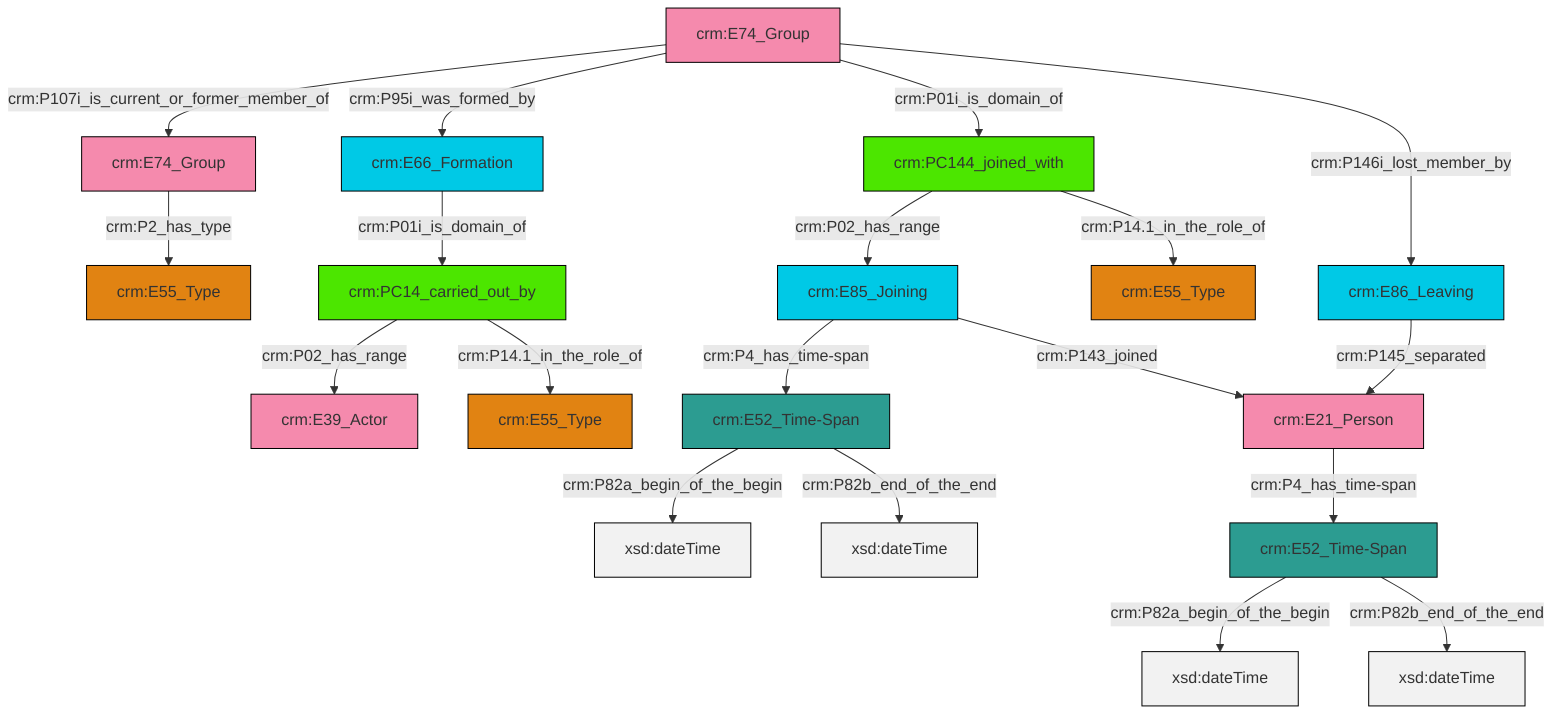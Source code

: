 graph TD
classDef Literal fill:#f2f2f2,stroke:#000000;
classDef CRM_Entity fill:#FFFFFF,stroke:#000000;
classDef Temporal_Entity fill:#00C9E6, stroke:#000000;
classDef Type fill:#E18312, stroke:#000000;
classDef Time-Span fill:#2C9C91, stroke:#000000;
classDef Appellation fill:#FFEB7F, stroke:#000000;
classDef Place fill:#008836, stroke:#000000;
classDef Persistent_Item fill:#B266B2, stroke:#000000;
classDef Conceptual_Object fill:#FFD700, stroke:#000000;
classDef Physical_Thing fill:#D2B48C, stroke:#000000;
classDef Actor fill:#f58aad, stroke:#000000;
classDef PC_Classes fill:#4ce600, stroke:#000000;
classDef Multi fill:#cccccc,stroke:#000000;

0["crm:E74_Group"]:::Actor -->|crm:P107i_is_current_or_former_member_of| 1["crm:E74_Group"]:::Actor
6["crm:E52_Time-Span"]:::Time-Span -->|crm:P82a_begin_of_the_begin| 8[xsd:dateTime]:::Literal
9["crm:PC14_carried_out_by"]:::PC_Classes -->|crm:P02_has_range| 10["crm:E39_Actor"]:::Actor
11["crm:E52_Time-Span"]:::Time-Span -->|crm:P82a_begin_of_the_begin| 13[xsd:dateTime]:::Literal
14["crm:PC144_joined_with"]:::PC_Classes -->|crm:P02_has_range| 15["crm:E85_Joining"]:::Temporal_Entity
18["crm:E66_Formation"]:::Temporal_Entity -->|crm:P01i_is_domain_of| 9["crm:PC14_carried_out_by"]:::PC_Classes
0["crm:E74_Group"]:::Actor -->|crm:P95i_was_formed_by| 18["crm:E66_Formation"]:::Temporal_Entity
0["crm:E74_Group"]:::Actor -->|crm:P01i_is_domain_of| 14["crm:PC144_joined_with"]:::PC_Classes
14["crm:PC144_joined_with"]:::PC_Classes -->|crm:P14.1_in_the_role_of| 4["crm:E55_Type"]:::Type
6["crm:E52_Time-Span"]:::Time-Span -->|crm:P82b_end_of_the_end| 23[xsd:dateTime]:::Literal
0["crm:E74_Group"]:::Actor -->|crm:P146i_lost_member_by| 16["crm:E86_Leaving"]:::Temporal_Entity
16["crm:E86_Leaving"]:::Temporal_Entity -->|crm:P145_separated| 21["crm:E21_Person"]:::Actor
15["crm:E85_Joining"]:::Temporal_Entity -->|crm:P4_has_time-span| 11["crm:E52_Time-Span"]:::Time-Span
15["crm:E85_Joining"]:::Temporal_Entity -->|crm:P143_joined| 21["crm:E21_Person"]:::Actor
1["crm:E74_Group"]:::Actor -->|crm:P2_has_type| 2["crm:E55_Type"]:::Type
11["crm:E52_Time-Span"]:::Time-Span -->|crm:P82b_end_of_the_end| 31[xsd:dateTime]:::Literal
9["crm:PC14_carried_out_by"]:::PC_Classes -->|crm:P14.1_in_the_role_of| 27["crm:E55_Type"]:::Type
21["crm:E21_Person"]:::Actor -->|crm:P4_has_time-span| 6["crm:E52_Time-Span"]:::Time-Span